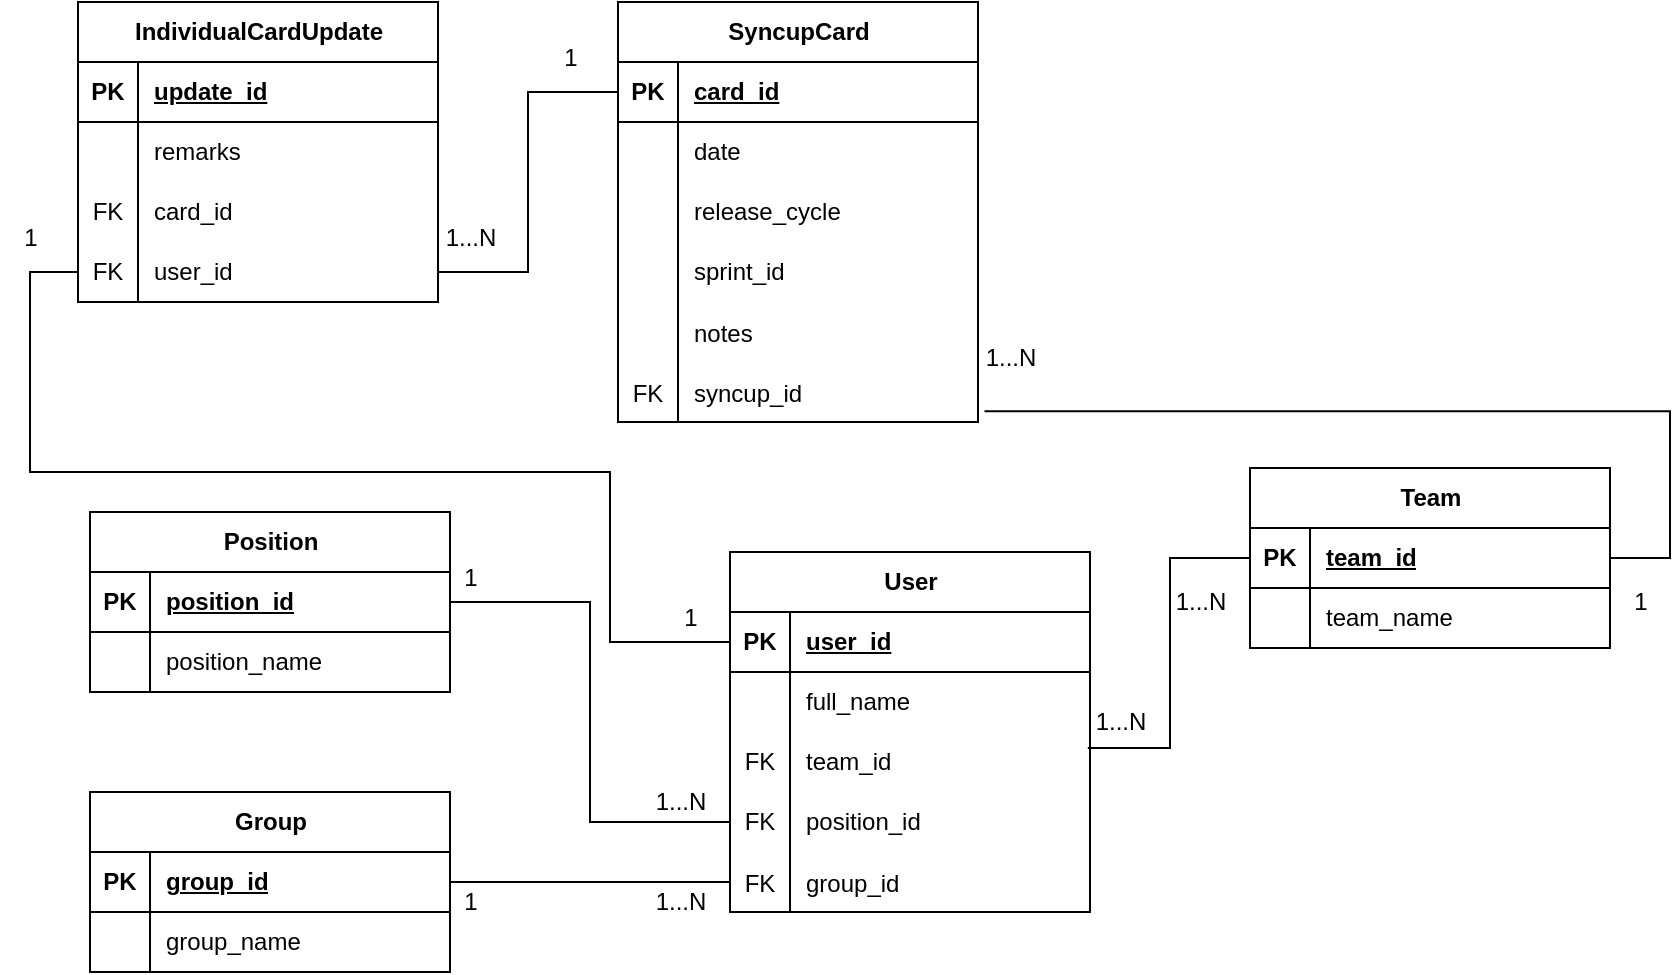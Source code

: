 <mxfile version="21.6.2" type="device">
  <diagram id="C5RBs43oDa-KdzZeNtuy" name="Page-1">
    <mxGraphModel dx="1257" dy="1849" grid="1" gridSize="10" guides="1" tooltips="1" connect="1" arrows="1" fold="1" page="1" pageScale="1" pageWidth="827" pageHeight="1169" math="0" shadow="0">
      <root>
        <mxCell id="WIyWlLk6GJQsqaUBKTNV-0" />
        <mxCell id="WIyWlLk6GJQsqaUBKTNV-1" parent="WIyWlLk6GJQsqaUBKTNV-0" />
        <mxCell id="2L8i8TZ_o8uQ3RJIHVRq-4" value="User" style="shape=table;startSize=30;container=1;collapsible=1;childLayout=tableLayout;fixedRows=1;rowLines=0;fontStyle=1;align=center;resizeLast=1;html=1;" parent="WIyWlLk6GJQsqaUBKTNV-1" vertex="1">
          <mxGeometry x="380" y="160" width="180" height="180" as="geometry" />
        </mxCell>
        <mxCell id="2L8i8TZ_o8uQ3RJIHVRq-5" value="" style="shape=tableRow;horizontal=0;startSize=0;swimlaneHead=0;swimlaneBody=0;fillColor=none;collapsible=0;dropTarget=0;points=[[0,0.5],[1,0.5]];portConstraint=eastwest;top=0;left=0;right=0;bottom=1;" parent="2L8i8TZ_o8uQ3RJIHVRq-4" vertex="1">
          <mxGeometry y="30" width="180" height="30" as="geometry" />
        </mxCell>
        <mxCell id="2L8i8TZ_o8uQ3RJIHVRq-6" value="PK" style="shape=partialRectangle;connectable=0;fillColor=none;top=0;left=0;bottom=0;right=0;fontStyle=1;overflow=hidden;whiteSpace=wrap;html=1;" parent="2L8i8TZ_o8uQ3RJIHVRq-5" vertex="1">
          <mxGeometry width="30" height="30" as="geometry">
            <mxRectangle width="30" height="30" as="alternateBounds" />
          </mxGeometry>
        </mxCell>
        <mxCell id="2L8i8TZ_o8uQ3RJIHVRq-7" value="user_id" style="shape=partialRectangle;connectable=0;fillColor=none;top=0;left=0;bottom=0;right=0;align=left;spacingLeft=6;fontStyle=5;overflow=hidden;whiteSpace=wrap;html=1;" parent="2L8i8TZ_o8uQ3RJIHVRq-5" vertex="1">
          <mxGeometry x="30" width="150" height="30" as="geometry">
            <mxRectangle width="150" height="30" as="alternateBounds" />
          </mxGeometry>
        </mxCell>
        <mxCell id="2L8i8TZ_o8uQ3RJIHVRq-8" value="" style="shape=tableRow;horizontal=0;startSize=0;swimlaneHead=0;swimlaneBody=0;fillColor=none;collapsible=0;dropTarget=0;points=[[0,0.5],[1,0.5]];portConstraint=eastwest;top=0;left=0;right=0;bottom=0;" parent="2L8i8TZ_o8uQ3RJIHVRq-4" vertex="1">
          <mxGeometry y="60" width="180" height="30" as="geometry" />
        </mxCell>
        <mxCell id="2L8i8TZ_o8uQ3RJIHVRq-9" value="" style="shape=partialRectangle;connectable=0;fillColor=none;top=0;left=0;bottom=0;right=0;editable=1;overflow=hidden;whiteSpace=wrap;html=1;" parent="2L8i8TZ_o8uQ3RJIHVRq-8" vertex="1">
          <mxGeometry width="30" height="30" as="geometry">
            <mxRectangle width="30" height="30" as="alternateBounds" />
          </mxGeometry>
        </mxCell>
        <mxCell id="2L8i8TZ_o8uQ3RJIHVRq-10" value="full_name" style="shape=partialRectangle;connectable=0;fillColor=none;top=0;left=0;bottom=0;right=0;align=left;spacingLeft=6;overflow=hidden;whiteSpace=wrap;html=1;" parent="2L8i8TZ_o8uQ3RJIHVRq-8" vertex="1">
          <mxGeometry x="30" width="150" height="30" as="geometry">
            <mxRectangle width="150" height="30" as="alternateBounds" />
          </mxGeometry>
        </mxCell>
        <mxCell id="2L8i8TZ_o8uQ3RJIHVRq-11" value="" style="shape=tableRow;horizontal=0;startSize=0;swimlaneHead=0;swimlaneBody=0;fillColor=none;collapsible=0;dropTarget=0;points=[[0,0.5],[1,0.5]];portConstraint=eastwest;top=0;left=0;right=0;bottom=0;" parent="2L8i8TZ_o8uQ3RJIHVRq-4" vertex="1">
          <mxGeometry y="90" width="180" height="30" as="geometry" />
        </mxCell>
        <mxCell id="2L8i8TZ_o8uQ3RJIHVRq-12" value="FK" style="shape=partialRectangle;connectable=0;fillColor=none;top=0;left=0;bottom=0;right=0;editable=1;overflow=hidden;whiteSpace=wrap;html=1;" parent="2L8i8TZ_o8uQ3RJIHVRq-11" vertex="1">
          <mxGeometry width="30" height="30" as="geometry">
            <mxRectangle width="30" height="30" as="alternateBounds" />
          </mxGeometry>
        </mxCell>
        <mxCell id="2L8i8TZ_o8uQ3RJIHVRq-13" value="team_id" style="shape=partialRectangle;connectable=0;fillColor=none;top=0;left=0;bottom=0;right=0;align=left;spacingLeft=6;overflow=hidden;whiteSpace=wrap;html=1;" parent="2L8i8TZ_o8uQ3RJIHVRq-11" vertex="1">
          <mxGeometry x="30" width="150" height="30" as="geometry">
            <mxRectangle width="150" height="30" as="alternateBounds" />
          </mxGeometry>
        </mxCell>
        <mxCell id="2L8i8TZ_o8uQ3RJIHVRq-14" value="" style="shape=tableRow;horizontal=0;startSize=0;swimlaneHead=0;swimlaneBody=0;fillColor=none;collapsible=0;dropTarget=0;points=[[0,0.5],[1,0.5]];portConstraint=eastwest;top=0;left=0;right=0;bottom=0;" parent="2L8i8TZ_o8uQ3RJIHVRq-4" vertex="1">
          <mxGeometry y="120" width="180" height="30" as="geometry" />
        </mxCell>
        <mxCell id="2L8i8TZ_o8uQ3RJIHVRq-15" value="FK" style="shape=partialRectangle;connectable=0;fillColor=none;top=0;left=0;bottom=0;right=0;editable=1;overflow=hidden;whiteSpace=wrap;html=1;" parent="2L8i8TZ_o8uQ3RJIHVRq-14" vertex="1">
          <mxGeometry width="30" height="30" as="geometry">
            <mxRectangle width="30" height="30" as="alternateBounds" />
          </mxGeometry>
        </mxCell>
        <mxCell id="2L8i8TZ_o8uQ3RJIHVRq-16" value="position_id" style="shape=partialRectangle;connectable=0;fillColor=none;top=0;left=0;bottom=0;right=0;align=left;spacingLeft=6;overflow=hidden;whiteSpace=wrap;html=1;" parent="2L8i8TZ_o8uQ3RJIHVRq-14" vertex="1">
          <mxGeometry x="30" width="150" height="30" as="geometry">
            <mxRectangle width="150" height="30" as="alternateBounds" />
          </mxGeometry>
        </mxCell>
        <mxCell id="2L8i8TZ_o8uQ3RJIHVRq-20" value="" style="shape=tableRow;horizontal=0;startSize=0;swimlaneHead=0;swimlaneBody=0;fillColor=none;collapsible=0;dropTarget=0;points=[[0,0.5],[1,0.5]];portConstraint=eastwest;top=0;left=0;right=0;bottom=0;" parent="2L8i8TZ_o8uQ3RJIHVRq-4" vertex="1">
          <mxGeometry y="150" width="180" height="30" as="geometry" />
        </mxCell>
        <mxCell id="2L8i8TZ_o8uQ3RJIHVRq-21" value="FK" style="shape=partialRectangle;connectable=0;fillColor=none;top=0;left=0;bottom=0;right=0;editable=1;overflow=hidden;" parent="2L8i8TZ_o8uQ3RJIHVRq-20" vertex="1">
          <mxGeometry width="30" height="30" as="geometry">
            <mxRectangle width="30" height="30" as="alternateBounds" />
          </mxGeometry>
        </mxCell>
        <mxCell id="2L8i8TZ_o8uQ3RJIHVRq-22" value="group_id" style="shape=partialRectangle;connectable=0;fillColor=none;top=0;left=0;bottom=0;right=0;align=left;spacingLeft=6;overflow=hidden;" parent="2L8i8TZ_o8uQ3RJIHVRq-20" vertex="1">
          <mxGeometry x="30" width="150" height="30" as="geometry">
            <mxRectangle width="150" height="30" as="alternateBounds" />
          </mxGeometry>
        </mxCell>
        <mxCell id="2L8i8TZ_o8uQ3RJIHVRq-23" value="Group" style="shape=table;startSize=30;container=1;collapsible=1;childLayout=tableLayout;fixedRows=1;rowLines=0;fontStyle=1;align=center;resizeLast=1;html=1;" parent="WIyWlLk6GJQsqaUBKTNV-1" vertex="1">
          <mxGeometry x="60" y="280" width="180" height="90" as="geometry" />
        </mxCell>
        <mxCell id="2L8i8TZ_o8uQ3RJIHVRq-24" value="" style="shape=tableRow;horizontal=0;startSize=0;swimlaneHead=0;swimlaneBody=0;fillColor=none;collapsible=0;dropTarget=0;points=[[0,0.5],[1,0.5]];portConstraint=eastwest;top=0;left=0;right=0;bottom=1;" parent="2L8i8TZ_o8uQ3RJIHVRq-23" vertex="1">
          <mxGeometry y="30" width="180" height="30" as="geometry" />
        </mxCell>
        <mxCell id="2L8i8TZ_o8uQ3RJIHVRq-25" value="PK" style="shape=partialRectangle;connectable=0;fillColor=none;top=0;left=0;bottom=0;right=0;fontStyle=1;overflow=hidden;whiteSpace=wrap;html=1;" parent="2L8i8TZ_o8uQ3RJIHVRq-24" vertex="1">
          <mxGeometry width="30" height="30" as="geometry">
            <mxRectangle width="30" height="30" as="alternateBounds" />
          </mxGeometry>
        </mxCell>
        <mxCell id="2L8i8TZ_o8uQ3RJIHVRq-26" value="group_id" style="shape=partialRectangle;connectable=0;fillColor=none;top=0;left=0;bottom=0;right=0;align=left;spacingLeft=6;fontStyle=5;overflow=hidden;whiteSpace=wrap;html=1;" parent="2L8i8TZ_o8uQ3RJIHVRq-24" vertex="1">
          <mxGeometry x="30" width="150" height="30" as="geometry">
            <mxRectangle width="150" height="30" as="alternateBounds" />
          </mxGeometry>
        </mxCell>
        <mxCell id="2L8i8TZ_o8uQ3RJIHVRq-27" value="" style="shape=tableRow;horizontal=0;startSize=0;swimlaneHead=0;swimlaneBody=0;fillColor=none;collapsible=0;dropTarget=0;points=[[0,0.5],[1,0.5]];portConstraint=eastwest;top=0;left=0;right=0;bottom=0;" parent="2L8i8TZ_o8uQ3RJIHVRq-23" vertex="1">
          <mxGeometry y="60" width="180" height="30" as="geometry" />
        </mxCell>
        <mxCell id="2L8i8TZ_o8uQ3RJIHVRq-28" value="" style="shape=partialRectangle;connectable=0;fillColor=none;top=0;left=0;bottom=0;right=0;editable=1;overflow=hidden;whiteSpace=wrap;html=1;" parent="2L8i8TZ_o8uQ3RJIHVRq-27" vertex="1">
          <mxGeometry width="30" height="30" as="geometry">
            <mxRectangle width="30" height="30" as="alternateBounds" />
          </mxGeometry>
        </mxCell>
        <mxCell id="2L8i8TZ_o8uQ3RJIHVRq-29" value="group_name" style="shape=partialRectangle;connectable=0;fillColor=none;top=0;left=0;bottom=0;right=0;align=left;spacingLeft=6;overflow=hidden;whiteSpace=wrap;html=1;" parent="2L8i8TZ_o8uQ3RJIHVRq-27" vertex="1">
          <mxGeometry x="30" width="150" height="30" as="geometry">
            <mxRectangle width="150" height="30" as="alternateBounds" />
          </mxGeometry>
        </mxCell>
        <mxCell id="2L8i8TZ_o8uQ3RJIHVRq-36" value="Position" style="shape=table;startSize=30;container=1;collapsible=1;childLayout=tableLayout;fixedRows=1;rowLines=0;fontStyle=1;align=center;resizeLast=1;html=1;" parent="WIyWlLk6GJQsqaUBKTNV-1" vertex="1">
          <mxGeometry x="60" y="140" width="180" height="90" as="geometry" />
        </mxCell>
        <mxCell id="2L8i8TZ_o8uQ3RJIHVRq-37" value="" style="shape=tableRow;horizontal=0;startSize=0;swimlaneHead=0;swimlaneBody=0;fillColor=none;collapsible=0;dropTarget=0;points=[[0,0.5],[1,0.5]];portConstraint=eastwest;top=0;left=0;right=0;bottom=1;" parent="2L8i8TZ_o8uQ3RJIHVRq-36" vertex="1">
          <mxGeometry y="30" width="180" height="30" as="geometry" />
        </mxCell>
        <mxCell id="2L8i8TZ_o8uQ3RJIHVRq-38" value="PK" style="shape=partialRectangle;connectable=0;fillColor=none;top=0;left=0;bottom=0;right=0;fontStyle=1;overflow=hidden;whiteSpace=wrap;html=1;" parent="2L8i8TZ_o8uQ3RJIHVRq-37" vertex="1">
          <mxGeometry width="30" height="30" as="geometry">
            <mxRectangle width="30" height="30" as="alternateBounds" />
          </mxGeometry>
        </mxCell>
        <mxCell id="2L8i8TZ_o8uQ3RJIHVRq-39" value="position_id" style="shape=partialRectangle;connectable=0;fillColor=none;top=0;left=0;bottom=0;right=0;align=left;spacingLeft=6;fontStyle=5;overflow=hidden;whiteSpace=wrap;html=1;" parent="2L8i8TZ_o8uQ3RJIHVRq-37" vertex="1">
          <mxGeometry x="30" width="150" height="30" as="geometry">
            <mxRectangle width="150" height="30" as="alternateBounds" />
          </mxGeometry>
        </mxCell>
        <mxCell id="2L8i8TZ_o8uQ3RJIHVRq-40" value="" style="shape=tableRow;horizontal=0;startSize=0;swimlaneHead=0;swimlaneBody=0;fillColor=none;collapsible=0;dropTarget=0;points=[[0,0.5],[1,0.5]];portConstraint=eastwest;top=0;left=0;right=0;bottom=0;" parent="2L8i8TZ_o8uQ3RJIHVRq-36" vertex="1">
          <mxGeometry y="60" width="180" height="30" as="geometry" />
        </mxCell>
        <mxCell id="2L8i8TZ_o8uQ3RJIHVRq-41" value="" style="shape=partialRectangle;connectable=0;fillColor=none;top=0;left=0;bottom=0;right=0;editable=1;overflow=hidden;whiteSpace=wrap;html=1;" parent="2L8i8TZ_o8uQ3RJIHVRq-40" vertex="1">
          <mxGeometry width="30" height="30" as="geometry">
            <mxRectangle width="30" height="30" as="alternateBounds" />
          </mxGeometry>
        </mxCell>
        <mxCell id="2L8i8TZ_o8uQ3RJIHVRq-42" value="position_name" style="shape=partialRectangle;connectable=0;fillColor=none;top=0;left=0;bottom=0;right=0;align=left;spacingLeft=6;overflow=hidden;whiteSpace=wrap;html=1;" parent="2L8i8TZ_o8uQ3RJIHVRq-40" vertex="1">
          <mxGeometry x="30" width="150" height="30" as="geometry">
            <mxRectangle width="150" height="30" as="alternateBounds" />
          </mxGeometry>
        </mxCell>
        <mxCell id="2L8i8TZ_o8uQ3RJIHVRq-43" value="Team" style="shape=table;startSize=30;container=1;collapsible=1;childLayout=tableLayout;fixedRows=1;rowLines=0;fontStyle=1;align=center;resizeLast=1;html=1;" parent="WIyWlLk6GJQsqaUBKTNV-1" vertex="1">
          <mxGeometry x="640" y="118" width="180" height="90" as="geometry" />
        </mxCell>
        <mxCell id="2L8i8TZ_o8uQ3RJIHVRq-44" value="" style="shape=tableRow;horizontal=0;startSize=0;swimlaneHead=0;swimlaneBody=0;fillColor=none;collapsible=0;dropTarget=0;points=[[0,0.5],[1,0.5]];portConstraint=eastwest;top=0;left=0;right=0;bottom=1;" parent="2L8i8TZ_o8uQ3RJIHVRq-43" vertex="1">
          <mxGeometry y="30" width="180" height="30" as="geometry" />
        </mxCell>
        <mxCell id="2L8i8TZ_o8uQ3RJIHVRq-45" value="PK" style="shape=partialRectangle;connectable=0;fillColor=none;top=0;left=0;bottom=0;right=0;fontStyle=1;overflow=hidden;whiteSpace=wrap;html=1;" parent="2L8i8TZ_o8uQ3RJIHVRq-44" vertex="1">
          <mxGeometry width="30" height="30" as="geometry">
            <mxRectangle width="30" height="30" as="alternateBounds" />
          </mxGeometry>
        </mxCell>
        <mxCell id="2L8i8TZ_o8uQ3RJIHVRq-46" value="team_id" style="shape=partialRectangle;connectable=0;fillColor=none;top=0;left=0;bottom=0;right=0;align=left;spacingLeft=6;fontStyle=5;overflow=hidden;whiteSpace=wrap;html=1;" parent="2L8i8TZ_o8uQ3RJIHVRq-44" vertex="1">
          <mxGeometry x="30" width="150" height="30" as="geometry">
            <mxRectangle width="150" height="30" as="alternateBounds" />
          </mxGeometry>
        </mxCell>
        <mxCell id="2L8i8TZ_o8uQ3RJIHVRq-47" value="" style="shape=tableRow;horizontal=0;startSize=0;swimlaneHead=0;swimlaneBody=0;fillColor=none;collapsible=0;dropTarget=0;points=[[0,0.5],[1,0.5]];portConstraint=eastwest;top=0;left=0;right=0;bottom=0;" parent="2L8i8TZ_o8uQ3RJIHVRq-43" vertex="1">
          <mxGeometry y="60" width="180" height="30" as="geometry" />
        </mxCell>
        <mxCell id="2L8i8TZ_o8uQ3RJIHVRq-48" value="" style="shape=partialRectangle;connectable=0;fillColor=none;top=0;left=0;bottom=0;right=0;editable=1;overflow=hidden;whiteSpace=wrap;html=1;" parent="2L8i8TZ_o8uQ3RJIHVRq-47" vertex="1">
          <mxGeometry width="30" height="30" as="geometry">
            <mxRectangle width="30" height="30" as="alternateBounds" />
          </mxGeometry>
        </mxCell>
        <mxCell id="2L8i8TZ_o8uQ3RJIHVRq-49" value="team_name" style="shape=partialRectangle;connectable=0;fillColor=none;top=0;left=0;bottom=0;right=0;align=left;spacingLeft=6;overflow=hidden;whiteSpace=wrap;html=1;" parent="2L8i8TZ_o8uQ3RJIHVRq-47" vertex="1">
          <mxGeometry x="30" width="150" height="30" as="geometry">
            <mxRectangle width="150" height="30" as="alternateBounds" />
          </mxGeometry>
        </mxCell>
        <mxCell id="2L8i8TZ_o8uQ3RJIHVRq-57" value="SyncupCard" style="shape=table;startSize=30;container=1;collapsible=1;childLayout=tableLayout;fixedRows=1;rowLines=0;fontStyle=1;align=center;resizeLast=1;html=1;" parent="WIyWlLk6GJQsqaUBKTNV-1" vertex="1">
          <mxGeometry x="324" y="-115" width="180" height="210" as="geometry" />
        </mxCell>
        <mxCell id="2L8i8TZ_o8uQ3RJIHVRq-58" value="" style="shape=tableRow;horizontal=0;startSize=0;swimlaneHead=0;swimlaneBody=0;fillColor=none;collapsible=0;dropTarget=0;points=[[0,0.5],[1,0.5]];portConstraint=eastwest;top=0;left=0;right=0;bottom=1;" parent="2L8i8TZ_o8uQ3RJIHVRq-57" vertex="1">
          <mxGeometry y="30" width="180" height="30" as="geometry" />
        </mxCell>
        <mxCell id="2L8i8TZ_o8uQ3RJIHVRq-59" value="PK" style="shape=partialRectangle;connectable=0;fillColor=none;top=0;left=0;bottom=0;right=0;fontStyle=1;overflow=hidden;whiteSpace=wrap;html=1;" parent="2L8i8TZ_o8uQ3RJIHVRq-58" vertex="1">
          <mxGeometry width="30" height="30" as="geometry">
            <mxRectangle width="30" height="30" as="alternateBounds" />
          </mxGeometry>
        </mxCell>
        <mxCell id="2L8i8TZ_o8uQ3RJIHVRq-60" value="card_id" style="shape=partialRectangle;connectable=0;fillColor=none;top=0;left=0;bottom=0;right=0;align=left;spacingLeft=6;fontStyle=5;overflow=hidden;whiteSpace=wrap;html=1;" parent="2L8i8TZ_o8uQ3RJIHVRq-58" vertex="1">
          <mxGeometry x="30" width="150" height="30" as="geometry">
            <mxRectangle width="150" height="30" as="alternateBounds" />
          </mxGeometry>
        </mxCell>
        <mxCell id="2L8i8TZ_o8uQ3RJIHVRq-61" value="" style="shape=tableRow;horizontal=0;startSize=0;swimlaneHead=0;swimlaneBody=0;fillColor=none;collapsible=0;dropTarget=0;points=[[0,0.5],[1,0.5]];portConstraint=eastwest;top=0;left=0;right=0;bottom=0;" parent="2L8i8TZ_o8uQ3RJIHVRq-57" vertex="1">
          <mxGeometry y="60" width="180" height="30" as="geometry" />
        </mxCell>
        <mxCell id="2L8i8TZ_o8uQ3RJIHVRq-62" value="" style="shape=partialRectangle;connectable=0;fillColor=none;top=0;left=0;bottom=0;right=0;editable=1;overflow=hidden;whiteSpace=wrap;html=1;" parent="2L8i8TZ_o8uQ3RJIHVRq-61" vertex="1">
          <mxGeometry width="30" height="30" as="geometry">
            <mxRectangle width="30" height="30" as="alternateBounds" />
          </mxGeometry>
        </mxCell>
        <mxCell id="2L8i8TZ_o8uQ3RJIHVRq-63" value="date" style="shape=partialRectangle;connectable=0;fillColor=none;top=0;left=0;bottom=0;right=0;align=left;spacingLeft=6;overflow=hidden;whiteSpace=wrap;html=1;" parent="2L8i8TZ_o8uQ3RJIHVRq-61" vertex="1">
          <mxGeometry x="30" width="150" height="30" as="geometry">
            <mxRectangle width="150" height="30" as="alternateBounds" />
          </mxGeometry>
        </mxCell>
        <mxCell id="2L8i8TZ_o8uQ3RJIHVRq-64" value="" style="shape=tableRow;horizontal=0;startSize=0;swimlaneHead=0;swimlaneBody=0;fillColor=none;collapsible=0;dropTarget=0;points=[[0,0.5],[1,0.5]];portConstraint=eastwest;top=0;left=0;right=0;bottom=0;" parent="2L8i8TZ_o8uQ3RJIHVRq-57" vertex="1">
          <mxGeometry y="90" width="180" height="30" as="geometry" />
        </mxCell>
        <mxCell id="2L8i8TZ_o8uQ3RJIHVRq-65" value="" style="shape=partialRectangle;connectable=0;fillColor=none;top=0;left=0;bottom=0;right=0;editable=1;overflow=hidden;whiteSpace=wrap;html=1;" parent="2L8i8TZ_o8uQ3RJIHVRq-64" vertex="1">
          <mxGeometry width="30" height="30" as="geometry">
            <mxRectangle width="30" height="30" as="alternateBounds" />
          </mxGeometry>
        </mxCell>
        <mxCell id="2L8i8TZ_o8uQ3RJIHVRq-66" value="release_cycle" style="shape=partialRectangle;connectable=0;fillColor=none;top=0;left=0;bottom=0;right=0;align=left;spacingLeft=6;overflow=hidden;whiteSpace=wrap;html=1;" parent="2L8i8TZ_o8uQ3RJIHVRq-64" vertex="1">
          <mxGeometry x="30" width="150" height="30" as="geometry">
            <mxRectangle width="150" height="30" as="alternateBounds" />
          </mxGeometry>
        </mxCell>
        <mxCell id="2L8i8TZ_o8uQ3RJIHVRq-67" value="" style="shape=tableRow;horizontal=0;startSize=0;swimlaneHead=0;swimlaneBody=0;fillColor=none;collapsible=0;dropTarget=0;points=[[0,0.5],[1,0.5]];portConstraint=eastwest;top=0;left=0;right=0;bottom=0;" parent="2L8i8TZ_o8uQ3RJIHVRq-57" vertex="1">
          <mxGeometry y="120" width="180" height="30" as="geometry" />
        </mxCell>
        <mxCell id="2L8i8TZ_o8uQ3RJIHVRq-68" value="" style="shape=partialRectangle;connectable=0;fillColor=none;top=0;left=0;bottom=0;right=0;editable=1;overflow=hidden;whiteSpace=wrap;html=1;" parent="2L8i8TZ_o8uQ3RJIHVRq-67" vertex="1">
          <mxGeometry width="30" height="30" as="geometry">
            <mxRectangle width="30" height="30" as="alternateBounds" />
          </mxGeometry>
        </mxCell>
        <mxCell id="2L8i8TZ_o8uQ3RJIHVRq-69" value="sprint_id" style="shape=partialRectangle;connectable=0;fillColor=none;top=0;left=0;bottom=0;right=0;align=left;spacingLeft=6;overflow=hidden;whiteSpace=wrap;html=1;" parent="2L8i8TZ_o8uQ3RJIHVRq-67" vertex="1">
          <mxGeometry x="30" width="150" height="30" as="geometry">
            <mxRectangle width="150" height="30" as="alternateBounds" />
          </mxGeometry>
        </mxCell>
        <mxCell id="2L8i8TZ_o8uQ3RJIHVRq-73" value="" style="shape=tableRow;horizontal=0;startSize=0;swimlaneHead=0;swimlaneBody=0;fillColor=none;collapsible=0;dropTarget=0;points=[[0,0.5],[1,0.5]];portConstraint=eastwest;top=0;left=0;right=0;bottom=0;" parent="2L8i8TZ_o8uQ3RJIHVRq-57" vertex="1">
          <mxGeometry y="150" width="180" height="30" as="geometry" />
        </mxCell>
        <mxCell id="2L8i8TZ_o8uQ3RJIHVRq-74" value="" style="shape=partialRectangle;connectable=0;fillColor=none;top=0;left=0;bottom=0;right=0;editable=1;overflow=hidden;" parent="2L8i8TZ_o8uQ3RJIHVRq-73" vertex="1">
          <mxGeometry width="30" height="30" as="geometry">
            <mxRectangle width="30" height="30" as="alternateBounds" />
          </mxGeometry>
        </mxCell>
        <mxCell id="2L8i8TZ_o8uQ3RJIHVRq-75" value="notes" style="shape=partialRectangle;connectable=0;fillColor=none;top=0;left=0;bottom=0;right=0;align=left;spacingLeft=6;overflow=hidden;" parent="2L8i8TZ_o8uQ3RJIHVRq-73" vertex="1">
          <mxGeometry x="30" width="150" height="30" as="geometry">
            <mxRectangle width="150" height="30" as="alternateBounds" />
          </mxGeometry>
        </mxCell>
        <mxCell id="2L8i8TZ_o8uQ3RJIHVRq-70" value="" style="shape=tableRow;horizontal=0;startSize=0;swimlaneHead=0;swimlaneBody=0;fillColor=none;collapsible=0;dropTarget=0;points=[[0,0.5],[1,0.5]];portConstraint=eastwest;top=0;left=0;right=0;bottom=0;" parent="2L8i8TZ_o8uQ3RJIHVRq-57" vertex="1">
          <mxGeometry y="180" width="180" height="30" as="geometry" />
        </mxCell>
        <mxCell id="2L8i8TZ_o8uQ3RJIHVRq-71" value="FK" style="shape=partialRectangle;connectable=0;fillColor=none;top=0;left=0;bottom=0;right=0;editable=1;overflow=hidden;" parent="2L8i8TZ_o8uQ3RJIHVRq-70" vertex="1">
          <mxGeometry width="30" height="30" as="geometry">
            <mxRectangle width="30" height="30" as="alternateBounds" />
          </mxGeometry>
        </mxCell>
        <mxCell id="2L8i8TZ_o8uQ3RJIHVRq-72" value="syncup_id" style="shape=partialRectangle;connectable=0;fillColor=none;top=0;left=0;bottom=0;right=0;align=left;spacingLeft=6;overflow=hidden;" parent="2L8i8TZ_o8uQ3RJIHVRq-70" vertex="1">
          <mxGeometry x="30" width="150" height="30" as="geometry">
            <mxRectangle width="150" height="30" as="alternateBounds" />
          </mxGeometry>
        </mxCell>
        <mxCell id="2L8i8TZ_o8uQ3RJIHVRq-76" value="IndividualCardUpdate" style="shape=table;startSize=30;container=1;collapsible=1;childLayout=tableLayout;fixedRows=1;rowLines=0;fontStyle=1;align=center;resizeLast=1;html=1;" parent="WIyWlLk6GJQsqaUBKTNV-1" vertex="1">
          <mxGeometry x="54" y="-115" width="180" height="150" as="geometry" />
        </mxCell>
        <mxCell id="2L8i8TZ_o8uQ3RJIHVRq-77" value="" style="shape=tableRow;horizontal=0;startSize=0;swimlaneHead=0;swimlaneBody=0;fillColor=none;collapsible=0;dropTarget=0;points=[[0,0.5],[1,0.5]];portConstraint=eastwest;top=0;left=0;right=0;bottom=1;" parent="2L8i8TZ_o8uQ3RJIHVRq-76" vertex="1">
          <mxGeometry y="30" width="180" height="30" as="geometry" />
        </mxCell>
        <mxCell id="2L8i8TZ_o8uQ3RJIHVRq-78" value="PK" style="shape=partialRectangle;connectable=0;fillColor=none;top=0;left=0;bottom=0;right=0;fontStyle=1;overflow=hidden;whiteSpace=wrap;html=1;" parent="2L8i8TZ_o8uQ3RJIHVRq-77" vertex="1">
          <mxGeometry width="30" height="30" as="geometry">
            <mxRectangle width="30" height="30" as="alternateBounds" />
          </mxGeometry>
        </mxCell>
        <mxCell id="2L8i8TZ_o8uQ3RJIHVRq-79" value="update_id" style="shape=partialRectangle;connectable=0;fillColor=none;top=0;left=0;bottom=0;right=0;align=left;spacingLeft=6;fontStyle=5;overflow=hidden;whiteSpace=wrap;html=1;" parent="2L8i8TZ_o8uQ3RJIHVRq-77" vertex="1">
          <mxGeometry x="30" width="150" height="30" as="geometry">
            <mxRectangle width="150" height="30" as="alternateBounds" />
          </mxGeometry>
        </mxCell>
        <mxCell id="2L8i8TZ_o8uQ3RJIHVRq-80" value="" style="shape=tableRow;horizontal=0;startSize=0;swimlaneHead=0;swimlaneBody=0;fillColor=none;collapsible=0;dropTarget=0;points=[[0,0.5],[1,0.5]];portConstraint=eastwest;top=0;left=0;right=0;bottom=0;" parent="2L8i8TZ_o8uQ3RJIHVRq-76" vertex="1">
          <mxGeometry y="60" width="180" height="30" as="geometry" />
        </mxCell>
        <mxCell id="2L8i8TZ_o8uQ3RJIHVRq-81" value="" style="shape=partialRectangle;connectable=0;fillColor=none;top=0;left=0;bottom=0;right=0;editable=1;overflow=hidden;whiteSpace=wrap;html=1;" parent="2L8i8TZ_o8uQ3RJIHVRq-80" vertex="1">
          <mxGeometry width="30" height="30" as="geometry">
            <mxRectangle width="30" height="30" as="alternateBounds" />
          </mxGeometry>
        </mxCell>
        <mxCell id="2L8i8TZ_o8uQ3RJIHVRq-82" value="remarks" style="shape=partialRectangle;connectable=0;fillColor=none;top=0;left=0;bottom=0;right=0;align=left;spacingLeft=6;overflow=hidden;whiteSpace=wrap;html=1;" parent="2L8i8TZ_o8uQ3RJIHVRq-80" vertex="1">
          <mxGeometry x="30" width="150" height="30" as="geometry">
            <mxRectangle width="150" height="30" as="alternateBounds" />
          </mxGeometry>
        </mxCell>
        <mxCell id="2L8i8TZ_o8uQ3RJIHVRq-83" value="" style="shape=tableRow;horizontal=0;startSize=0;swimlaneHead=0;swimlaneBody=0;fillColor=none;collapsible=0;dropTarget=0;points=[[0,0.5],[1,0.5]];portConstraint=eastwest;top=0;left=0;right=0;bottom=0;" parent="2L8i8TZ_o8uQ3RJIHVRq-76" vertex="1">
          <mxGeometry y="90" width="180" height="30" as="geometry" />
        </mxCell>
        <mxCell id="2L8i8TZ_o8uQ3RJIHVRq-84" value="FK" style="shape=partialRectangle;connectable=0;fillColor=none;top=0;left=0;bottom=0;right=0;editable=1;overflow=hidden;whiteSpace=wrap;html=1;" parent="2L8i8TZ_o8uQ3RJIHVRq-83" vertex="1">
          <mxGeometry width="30" height="30" as="geometry">
            <mxRectangle width="30" height="30" as="alternateBounds" />
          </mxGeometry>
        </mxCell>
        <mxCell id="2L8i8TZ_o8uQ3RJIHVRq-85" value="card_id" style="shape=partialRectangle;connectable=0;fillColor=none;top=0;left=0;bottom=0;right=0;align=left;spacingLeft=6;overflow=hidden;whiteSpace=wrap;html=1;" parent="2L8i8TZ_o8uQ3RJIHVRq-83" vertex="1">
          <mxGeometry x="30" width="150" height="30" as="geometry">
            <mxRectangle width="150" height="30" as="alternateBounds" />
          </mxGeometry>
        </mxCell>
        <mxCell id="2L8i8TZ_o8uQ3RJIHVRq-86" value="" style="shape=tableRow;horizontal=0;startSize=0;swimlaneHead=0;swimlaneBody=0;fillColor=none;collapsible=0;dropTarget=0;points=[[0,0.5],[1,0.5]];portConstraint=eastwest;top=0;left=0;right=0;bottom=0;" parent="2L8i8TZ_o8uQ3RJIHVRq-76" vertex="1">
          <mxGeometry y="120" width="180" height="30" as="geometry" />
        </mxCell>
        <mxCell id="2L8i8TZ_o8uQ3RJIHVRq-87" value="FK" style="shape=partialRectangle;connectable=0;fillColor=none;top=0;left=0;bottom=0;right=0;editable=1;overflow=hidden;whiteSpace=wrap;html=1;" parent="2L8i8TZ_o8uQ3RJIHVRq-86" vertex="1">
          <mxGeometry width="30" height="30" as="geometry">
            <mxRectangle width="30" height="30" as="alternateBounds" />
          </mxGeometry>
        </mxCell>
        <mxCell id="2L8i8TZ_o8uQ3RJIHVRq-88" value="user_id" style="shape=partialRectangle;connectable=0;fillColor=none;top=0;left=0;bottom=0;right=0;align=left;spacingLeft=6;overflow=hidden;whiteSpace=wrap;html=1;" parent="2L8i8TZ_o8uQ3RJIHVRq-86" vertex="1">
          <mxGeometry x="30" width="150" height="30" as="geometry">
            <mxRectangle width="150" height="30" as="alternateBounds" />
          </mxGeometry>
        </mxCell>
        <mxCell id="2L8i8TZ_o8uQ3RJIHVRq-92" style="edgeStyle=orthogonalEdgeStyle;rounded=0;orthogonalLoop=1;jettySize=auto;html=1;endArrow=none;endFill=0;" parent="WIyWlLk6GJQsqaUBKTNV-1" source="2L8i8TZ_o8uQ3RJIHVRq-37" target="2L8i8TZ_o8uQ3RJIHVRq-14" edge="1">
          <mxGeometry relative="1" as="geometry" />
        </mxCell>
        <mxCell id="2L8i8TZ_o8uQ3RJIHVRq-93" style="edgeStyle=orthogonalEdgeStyle;rounded=0;orthogonalLoop=1;jettySize=auto;html=1;entryX=0.994;entryY=0.267;entryDx=0;entryDy=0;entryPerimeter=0;endArrow=none;endFill=0;" parent="WIyWlLk6GJQsqaUBKTNV-1" source="2L8i8TZ_o8uQ3RJIHVRq-44" target="2L8i8TZ_o8uQ3RJIHVRq-11" edge="1">
          <mxGeometry relative="1" as="geometry" />
        </mxCell>
        <mxCell id="2L8i8TZ_o8uQ3RJIHVRq-97" style="edgeStyle=orthogonalEdgeStyle;rounded=0;orthogonalLoop=1;jettySize=auto;html=1;endArrow=none;endFill=0;" parent="WIyWlLk6GJQsqaUBKTNV-1" source="2L8i8TZ_o8uQ3RJIHVRq-24" target="2L8i8TZ_o8uQ3RJIHVRq-20" edge="1">
          <mxGeometry relative="1" as="geometry" />
        </mxCell>
        <mxCell id="2L8i8TZ_o8uQ3RJIHVRq-98" style="edgeStyle=orthogonalEdgeStyle;rounded=0;orthogonalLoop=1;jettySize=auto;html=1;endArrow=none;endFill=0;entryX=1.018;entryY=0.819;entryDx=0;entryDy=0;entryPerimeter=0;" parent="WIyWlLk6GJQsqaUBKTNV-1" source="2L8i8TZ_o8uQ3RJIHVRq-44" target="2L8i8TZ_o8uQ3RJIHVRq-70" edge="1">
          <mxGeometry relative="1" as="geometry">
            <Array as="points">
              <mxPoint x="850" y="163" />
              <mxPoint x="850" y="90" />
            </Array>
            <mxPoint x="774.0" y="-45" as="targetPoint" />
          </mxGeometry>
        </mxCell>
        <mxCell id="2L8i8TZ_o8uQ3RJIHVRq-100" style="edgeStyle=orthogonalEdgeStyle;rounded=0;orthogonalLoop=1;jettySize=auto;html=1;endArrow=none;endFill=0;" parent="WIyWlLk6GJQsqaUBKTNV-1" source="2L8i8TZ_o8uQ3RJIHVRq-58" target="2L8i8TZ_o8uQ3RJIHVRq-86" edge="1">
          <mxGeometry relative="1" as="geometry" />
        </mxCell>
        <mxCell id="2L8i8TZ_o8uQ3RJIHVRq-101" style="edgeStyle=orthogonalEdgeStyle;rounded=0;orthogonalLoop=1;jettySize=auto;html=1;endArrow=none;endFill=0;" parent="WIyWlLk6GJQsqaUBKTNV-1" source="2L8i8TZ_o8uQ3RJIHVRq-5" target="2L8i8TZ_o8uQ3RJIHVRq-86" edge="1">
          <mxGeometry relative="1" as="geometry">
            <Array as="points">
              <mxPoint x="320" y="205" />
              <mxPoint x="320" y="120" />
              <mxPoint x="30" y="120" />
              <mxPoint x="30" y="20" />
            </Array>
          </mxGeometry>
        </mxCell>
        <mxCell id="2L8i8TZ_o8uQ3RJIHVRq-102" value="1...N" style="text;html=1;align=center;verticalAlign=middle;resizable=0;points=[];autosize=1;strokeColor=none;fillColor=none;" parent="WIyWlLk6GJQsqaUBKTNV-1" vertex="1">
          <mxGeometry x="590" y="170" width="50" height="30" as="geometry" />
        </mxCell>
        <mxCell id="2L8i8TZ_o8uQ3RJIHVRq-103" value="1...N" style="text;html=1;align=center;verticalAlign=middle;resizable=0;points=[];autosize=1;strokeColor=none;fillColor=none;" parent="WIyWlLk6GJQsqaUBKTNV-1" vertex="1">
          <mxGeometry x="550" y="230" width="50" height="30" as="geometry" />
        </mxCell>
        <mxCell id="2L8i8TZ_o8uQ3RJIHVRq-104" value="1...N" style="text;html=1;align=center;verticalAlign=middle;resizable=0;points=[];autosize=1;strokeColor=none;fillColor=none;" parent="WIyWlLk6GJQsqaUBKTNV-1" vertex="1">
          <mxGeometry x="330" y="270" width="50" height="30" as="geometry" />
        </mxCell>
        <mxCell id="2L8i8TZ_o8uQ3RJIHVRq-105" value="1" style="text;html=1;align=center;verticalAlign=middle;resizable=0;points=[];autosize=1;strokeColor=none;fillColor=none;" parent="WIyWlLk6GJQsqaUBKTNV-1" vertex="1">
          <mxGeometry x="235" y="158" width="30" height="30" as="geometry" />
        </mxCell>
        <mxCell id="2L8i8TZ_o8uQ3RJIHVRq-106" value="1" style="text;html=1;align=center;verticalAlign=middle;resizable=0;points=[];autosize=1;strokeColor=none;fillColor=none;" parent="WIyWlLk6GJQsqaUBKTNV-1" vertex="1">
          <mxGeometry x="235" y="320" width="30" height="30" as="geometry" />
        </mxCell>
        <mxCell id="2L8i8TZ_o8uQ3RJIHVRq-107" value="1...N" style="text;html=1;align=center;verticalAlign=middle;resizable=0;points=[];autosize=1;strokeColor=none;fillColor=none;" parent="WIyWlLk6GJQsqaUBKTNV-1" vertex="1">
          <mxGeometry x="330" y="320" width="50" height="30" as="geometry" />
        </mxCell>
        <mxCell id="2L8i8TZ_o8uQ3RJIHVRq-108" value="1" style="text;html=1;align=center;verticalAlign=middle;resizable=0;points=[];autosize=1;strokeColor=none;fillColor=none;" parent="WIyWlLk6GJQsqaUBKTNV-1" vertex="1">
          <mxGeometry x="285" y="-102" width="30" height="30" as="geometry" />
        </mxCell>
        <mxCell id="2L8i8TZ_o8uQ3RJIHVRq-109" value="1...N" style="text;html=1;align=center;verticalAlign=middle;resizable=0;points=[];autosize=1;strokeColor=none;fillColor=none;" parent="WIyWlLk6GJQsqaUBKTNV-1" vertex="1">
          <mxGeometry x="225" y="-12" width="50" height="30" as="geometry" />
        </mxCell>
        <mxCell id="2L8i8TZ_o8uQ3RJIHVRq-110" value="1" style="text;html=1;align=center;verticalAlign=middle;resizable=0;points=[];autosize=1;strokeColor=none;fillColor=none;" parent="WIyWlLk6GJQsqaUBKTNV-1" vertex="1">
          <mxGeometry x="345" y="178" width="30" height="30" as="geometry" />
        </mxCell>
        <mxCell id="2L8i8TZ_o8uQ3RJIHVRq-111" value="1" style="text;html=1;align=center;verticalAlign=middle;resizable=0;points=[];autosize=1;strokeColor=none;fillColor=none;" parent="WIyWlLk6GJQsqaUBKTNV-1" vertex="1">
          <mxGeometry x="15" y="-12" width="30" height="30" as="geometry" />
        </mxCell>
        <mxCell id="2L8i8TZ_o8uQ3RJIHVRq-113" value="1...N" style="text;html=1;align=center;verticalAlign=middle;resizable=0;points=[];autosize=1;strokeColor=none;fillColor=none;" parent="WIyWlLk6GJQsqaUBKTNV-1" vertex="1">
          <mxGeometry x="495" y="48" width="50" height="30" as="geometry" />
        </mxCell>
        <mxCell id="2L8i8TZ_o8uQ3RJIHVRq-115" value="1" style="text;html=1;align=center;verticalAlign=middle;resizable=0;points=[];autosize=1;strokeColor=none;fillColor=none;" parent="WIyWlLk6GJQsqaUBKTNV-1" vertex="1">
          <mxGeometry x="820" y="170" width="30" height="30" as="geometry" />
        </mxCell>
      </root>
    </mxGraphModel>
  </diagram>
</mxfile>
